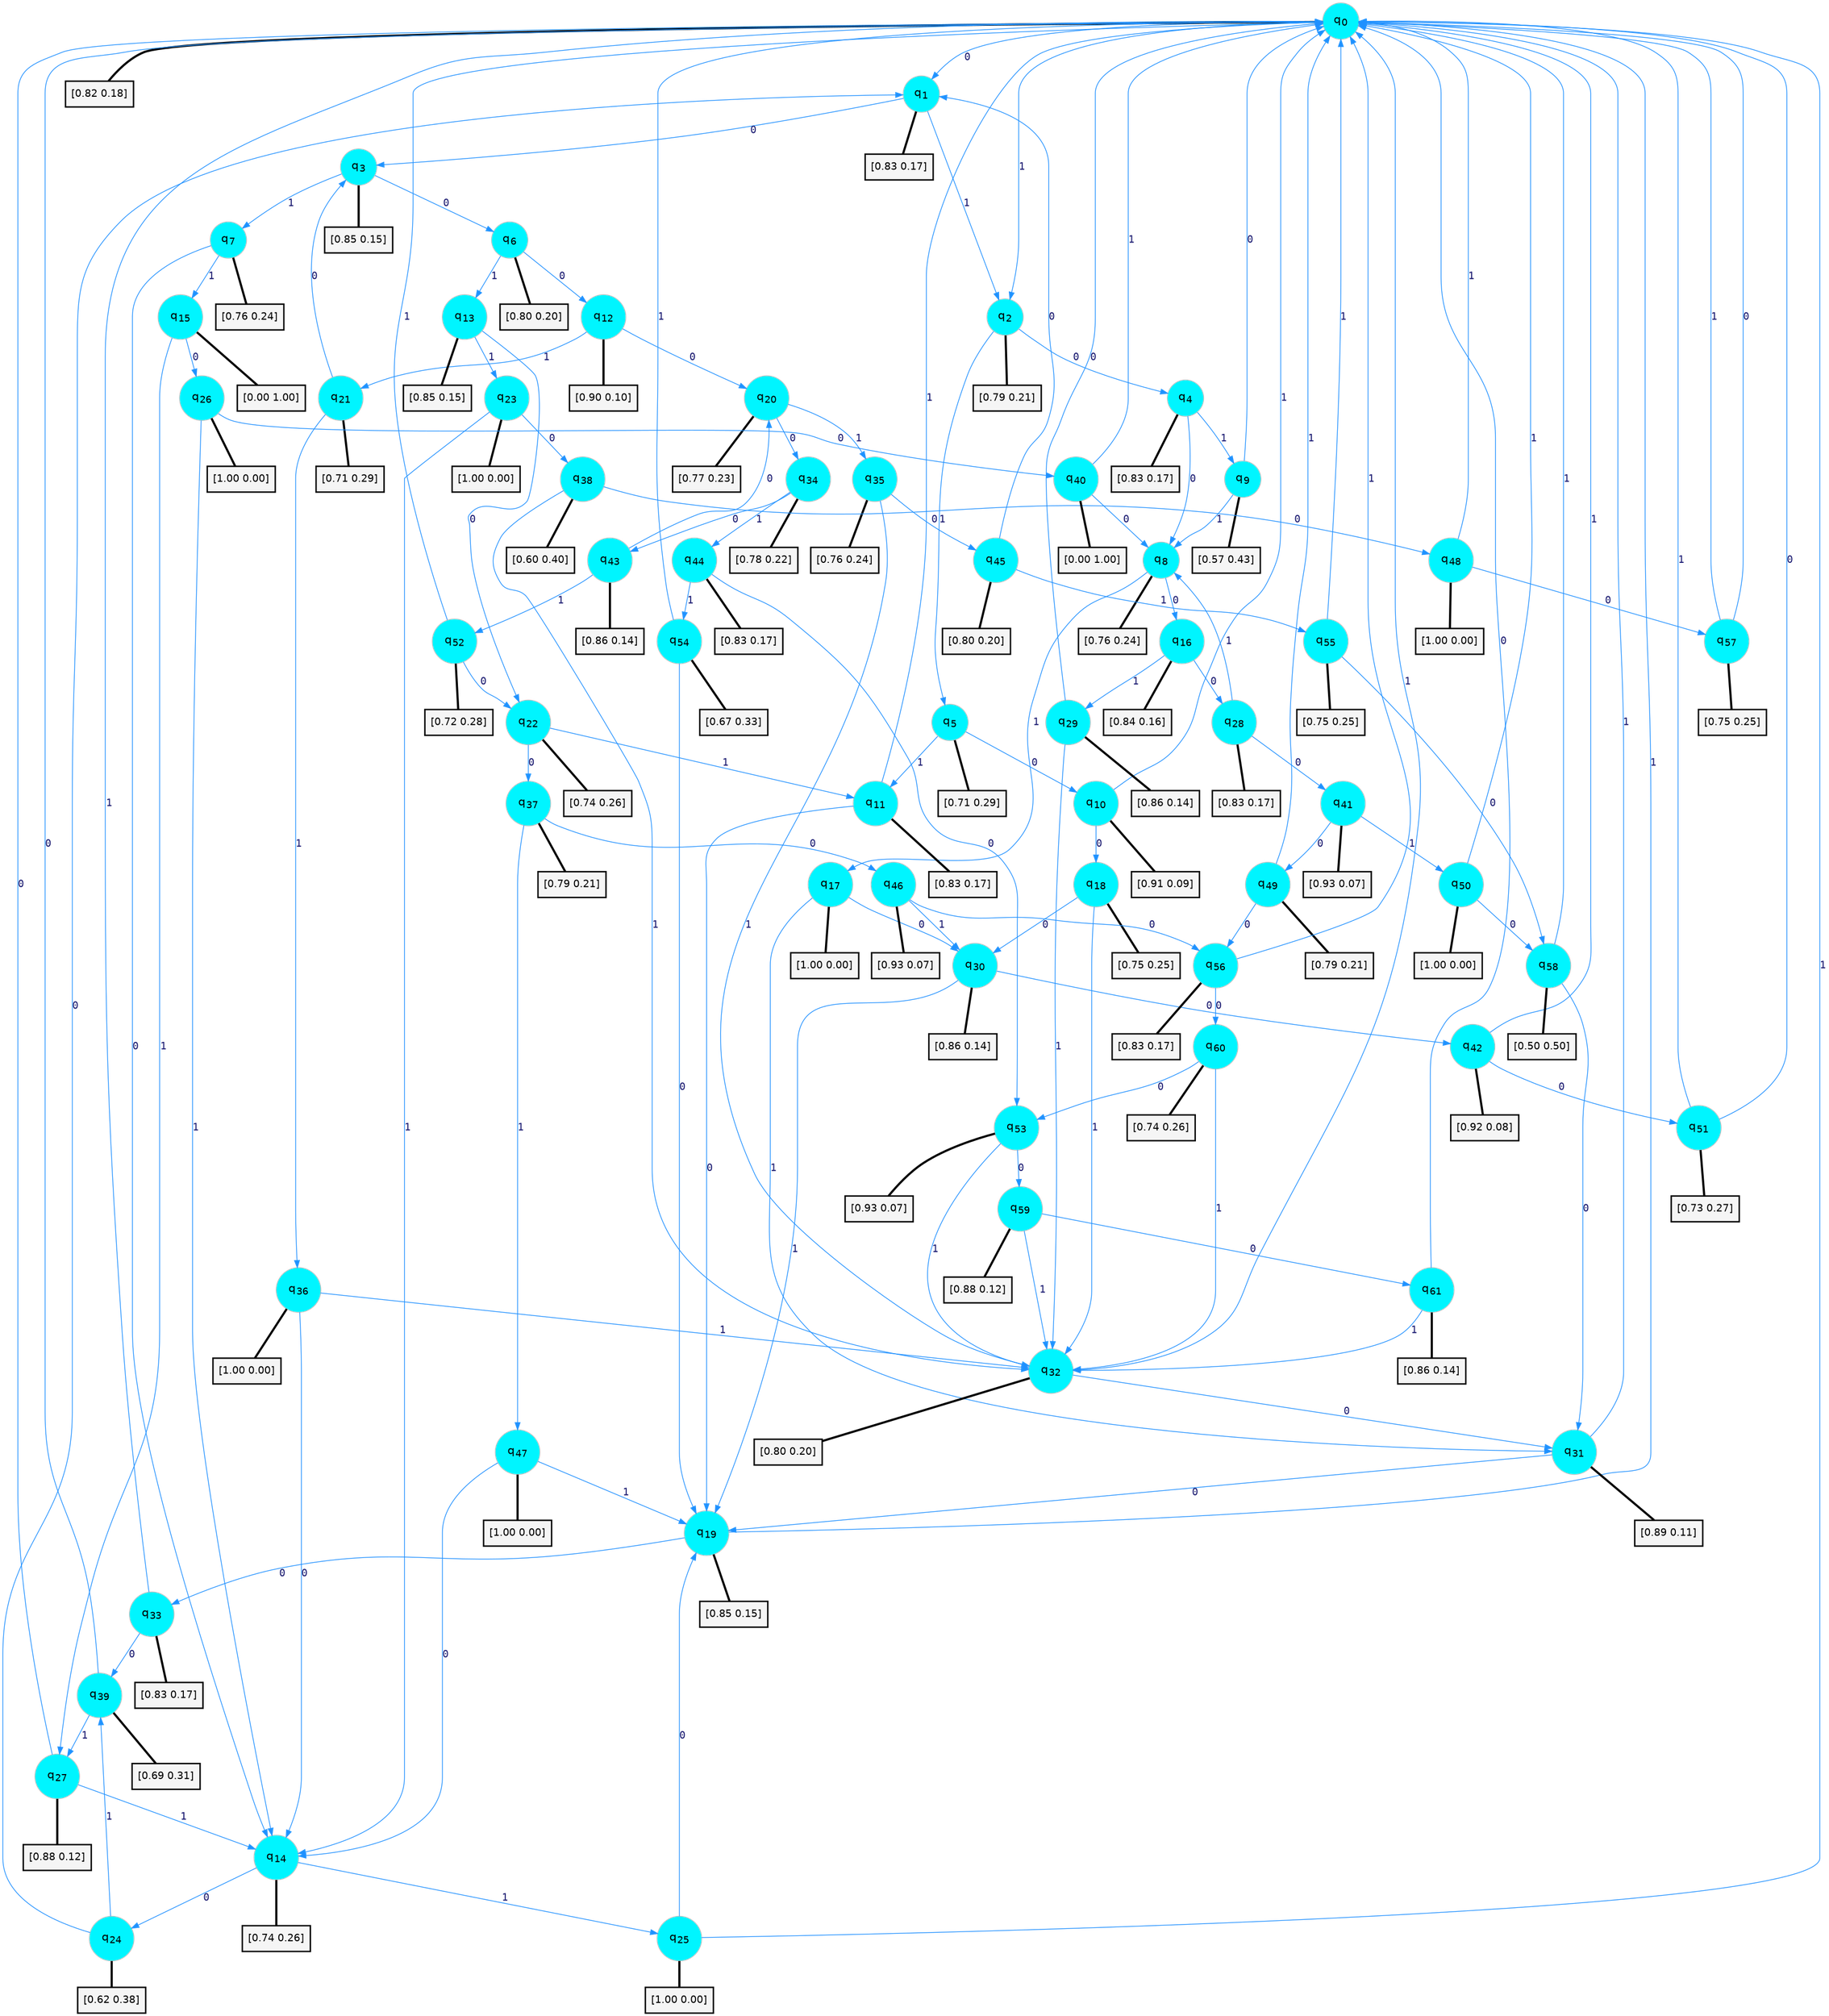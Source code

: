 digraph G {
graph [
bgcolor=transparent, dpi=300, rankdir=TD, size="40,25"];
node [
color=gray, fillcolor=turquoise1, fontcolor=black, fontname=Helvetica, fontsize=16, fontweight=bold, shape=circle, style=filled];
edge [
arrowsize=1, color=dodgerblue1, fontcolor=midnightblue, fontname=courier, fontweight=bold, penwidth=1, style=solid, weight=20];
0[label=<q<SUB>0</SUB>>];
1[label=<q<SUB>1</SUB>>];
2[label=<q<SUB>2</SUB>>];
3[label=<q<SUB>3</SUB>>];
4[label=<q<SUB>4</SUB>>];
5[label=<q<SUB>5</SUB>>];
6[label=<q<SUB>6</SUB>>];
7[label=<q<SUB>7</SUB>>];
8[label=<q<SUB>8</SUB>>];
9[label=<q<SUB>9</SUB>>];
10[label=<q<SUB>10</SUB>>];
11[label=<q<SUB>11</SUB>>];
12[label=<q<SUB>12</SUB>>];
13[label=<q<SUB>13</SUB>>];
14[label=<q<SUB>14</SUB>>];
15[label=<q<SUB>15</SUB>>];
16[label=<q<SUB>16</SUB>>];
17[label=<q<SUB>17</SUB>>];
18[label=<q<SUB>18</SUB>>];
19[label=<q<SUB>19</SUB>>];
20[label=<q<SUB>20</SUB>>];
21[label=<q<SUB>21</SUB>>];
22[label=<q<SUB>22</SUB>>];
23[label=<q<SUB>23</SUB>>];
24[label=<q<SUB>24</SUB>>];
25[label=<q<SUB>25</SUB>>];
26[label=<q<SUB>26</SUB>>];
27[label=<q<SUB>27</SUB>>];
28[label=<q<SUB>28</SUB>>];
29[label=<q<SUB>29</SUB>>];
30[label=<q<SUB>30</SUB>>];
31[label=<q<SUB>31</SUB>>];
32[label=<q<SUB>32</SUB>>];
33[label=<q<SUB>33</SUB>>];
34[label=<q<SUB>34</SUB>>];
35[label=<q<SUB>35</SUB>>];
36[label=<q<SUB>36</SUB>>];
37[label=<q<SUB>37</SUB>>];
38[label=<q<SUB>38</SUB>>];
39[label=<q<SUB>39</SUB>>];
40[label=<q<SUB>40</SUB>>];
41[label=<q<SUB>41</SUB>>];
42[label=<q<SUB>42</SUB>>];
43[label=<q<SUB>43</SUB>>];
44[label=<q<SUB>44</SUB>>];
45[label=<q<SUB>45</SUB>>];
46[label=<q<SUB>46</SUB>>];
47[label=<q<SUB>47</SUB>>];
48[label=<q<SUB>48</SUB>>];
49[label=<q<SUB>49</SUB>>];
50[label=<q<SUB>50</SUB>>];
51[label=<q<SUB>51</SUB>>];
52[label=<q<SUB>52</SUB>>];
53[label=<q<SUB>53</SUB>>];
54[label=<q<SUB>54</SUB>>];
55[label=<q<SUB>55</SUB>>];
56[label=<q<SUB>56</SUB>>];
57[label=<q<SUB>57</SUB>>];
58[label=<q<SUB>58</SUB>>];
59[label=<q<SUB>59</SUB>>];
60[label=<q<SUB>60</SUB>>];
61[label=<q<SUB>61</SUB>>];
62[label="[0.82 0.18]", shape=box,fontcolor=black, fontname=Helvetica, fontsize=14, penwidth=2, fillcolor=whitesmoke,color=black];
63[label="[0.83 0.17]", shape=box,fontcolor=black, fontname=Helvetica, fontsize=14, penwidth=2, fillcolor=whitesmoke,color=black];
64[label="[0.79 0.21]", shape=box,fontcolor=black, fontname=Helvetica, fontsize=14, penwidth=2, fillcolor=whitesmoke,color=black];
65[label="[0.85 0.15]", shape=box,fontcolor=black, fontname=Helvetica, fontsize=14, penwidth=2, fillcolor=whitesmoke,color=black];
66[label="[0.83 0.17]", shape=box,fontcolor=black, fontname=Helvetica, fontsize=14, penwidth=2, fillcolor=whitesmoke,color=black];
67[label="[0.71 0.29]", shape=box,fontcolor=black, fontname=Helvetica, fontsize=14, penwidth=2, fillcolor=whitesmoke,color=black];
68[label="[0.80 0.20]", shape=box,fontcolor=black, fontname=Helvetica, fontsize=14, penwidth=2, fillcolor=whitesmoke,color=black];
69[label="[0.76 0.24]", shape=box,fontcolor=black, fontname=Helvetica, fontsize=14, penwidth=2, fillcolor=whitesmoke,color=black];
70[label="[0.76 0.24]", shape=box,fontcolor=black, fontname=Helvetica, fontsize=14, penwidth=2, fillcolor=whitesmoke,color=black];
71[label="[0.57 0.43]", shape=box,fontcolor=black, fontname=Helvetica, fontsize=14, penwidth=2, fillcolor=whitesmoke,color=black];
72[label="[0.91 0.09]", shape=box,fontcolor=black, fontname=Helvetica, fontsize=14, penwidth=2, fillcolor=whitesmoke,color=black];
73[label="[0.83 0.17]", shape=box,fontcolor=black, fontname=Helvetica, fontsize=14, penwidth=2, fillcolor=whitesmoke,color=black];
74[label="[0.90 0.10]", shape=box,fontcolor=black, fontname=Helvetica, fontsize=14, penwidth=2, fillcolor=whitesmoke,color=black];
75[label="[0.85 0.15]", shape=box,fontcolor=black, fontname=Helvetica, fontsize=14, penwidth=2, fillcolor=whitesmoke,color=black];
76[label="[0.74 0.26]", shape=box,fontcolor=black, fontname=Helvetica, fontsize=14, penwidth=2, fillcolor=whitesmoke,color=black];
77[label="[0.00 1.00]", shape=box,fontcolor=black, fontname=Helvetica, fontsize=14, penwidth=2, fillcolor=whitesmoke,color=black];
78[label="[0.84 0.16]", shape=box,fontcolor=black, fontname=Helvetica, fontsize=14, penwidth=2, fillcolor=whitesmoke,color=black];
79[label="[1.00 0.00]", shape=box,fontcolor=black, fontname=Helvetica, fontsize=14, penwidth=2, fillcolor=whitesmoke,color=black];
80[label="[0.75 0.25]", shape=box,fontcolor=black, fontname=Helvetica, fontsize=14, penwidth=2, fillcolor=whitesmoke,color=black];
81[label="[0.85 0.15]", shape=box,fontcolor=black, fontname=Helvetica, fontsize=14, penwidth=2, fillcolor=whitesmoke,color=black];
82[label="[0.77 0.23]", shape=box,fontcolor=black, fontname=Helvetica, fontsize=14, penwidth=2, fillcolor=whitesmoke,color=black];
83[label="[0.71 0.29]", shape=box,fontcolor=black, fontname=Helvetica, fontsize=14, penwidth=2, fillcolor=whitesmoke,color=black];
84[label="[0.74 0.26]", shape=box,fontcolor=black, fontname=Helvetica, fontsize=14, penwidth=2, fillcolor=whitesmoke,color=black];
85[label="[1.00 0.00]", shape=box,fontcolor=black, fontname=Helvetica, fontsize=14, penwidth=2, fillcolor=whitesmoke,color=black];
86[label="[0.62 0.38]", shape=box,fontcolor=black, fontname=Helvetica, fontsize=14, penwidth=2, fillcolor=whitesmoke,color=black];
87[label="[1.00 0.00]", shape=box,fontcolor=black, fontname=Helvetica, fontsize=14, penwidth=2, fillcolor=whitesmoke,color=black];
88[label="[1.00 0.00]", shape=box,fontcolor=black, fontname=Helvetica, fontsize=14, penwidth=2, fillcolor=whitesmoke,color=black];
89[label="[0.88 0.12]", shape=box,fontcolor=black, fontname=Helvetica, fontsize=14, penwidth=2, fillcolor=whitesmoke,color=black];
90[label="[0.83 0.17]", shape=box,fontcolor=black, fontname=Helvetica, fontsize=14, penwidth=2, fillcolor=whitesmoke,color=black];
91[label="[0.86 0.14]", shape=box,fontcolor=black, fontname=Helvetica, fontsize=14, penwidth=2, fillcolor=whitesmoke,color=black];
92[label="[0.86 0.14]", shape=box,fontcolor=black, fontname=Helvetica, fontsize=14, penwidth=2, fillcolor=whitesmoke,color=black];
93[label="[0.89 0.11]", shape=box,fontcolor=black, fontname=Helvetica, fontsize=14, penwidth=2, fillcolor=whitesmoke,color=black];
94[label="[0.80 0.20]", shape=box,fontcolor=black, fontname=Helvetica, fontsize=14, penwidth=2, fillcolor=whitesmoke,color=black];
95[label="[0.83 0.17]", shape=box,fontcolor=black, fontname=Helvetica, fontsize=14, penwidth=2, fillcolor=whitesmoke,color=black];
96[label="[0.78 0.22]", shape=box,fontcolor=black, fontname=Helvetica, fontsize=14, penwidth=2, fillcolor=whitesmoke,color=black];
97[label="[0.76 0.24]", shape=box,fontcolor=black, fontname=Helvetica, fontsize=14, penwidth=2, fillcolor=whitesmoke,color=black];
98[label="[1.00 0.00]", shape=box,fontcolor=black, fontname=Helvetica, fontsize=14, penwidth=2, fillcolor=whitesmoke,color=black];
99[label="[0.79 0.21]", shape=box,fontcolor=black, fontname=Helvetica, fontsize=14, penwidth=2, fillcolor=whitesmoke,color=black];
100[label="[0.60 0.40]", shape=box,fontcolor=black, fontname=Helvetica, fontsize=14, penwidth=2, fillcolor=whitesmoke,color=black];
101[label="[0.69 0.31]", shape=box,fontcolor=black, fontname=Helvetica, fontsize=14, penwidth=2, fillcolor=whitesmoke,color=black];
102[label="[0.00 1.00]", shape=box,fontcolor=black, fontname=Helvetica, fontsize=14, penwidth=2, fillcolor=whitesmoke,color=black];
103[label="[0.93 0.07]", shape=box,fontcolor=black, fontname=Helvetica, fontsize=14, penwidth=2, fillcolor=whitesmoke,color=black];
104[label="[0.92 0.08]", shape=box,fontcolor=black, fontname=Helvetica, fontsize=14, penwidth=2, fillcolor=whitesmoke,color=black];
105[label="[0.86 0.14]", shape=box,fontcolor=black, fontname=Helvetica, fontsize=14, penwidth=2, fillcolor=whitesmoke,color=black];
106[label="[0.83 0.17]", shape=box,fontcolor=black, fontname=Helvetica, fontsize=14, penwidth=2, fillcolor=whitesmoke,color=black];
107[label="[0.80 0.20]", shape=box,fontcolor=black, fontname=Helvetica, fontsize=14, penwidth=2, fillcolor=whitesmoke,color=black];
108[label="[0.93 0.07]", shape=box,fontcolor=black, fontname=Helvetica, fontsize=14, penwidth=2, fillcolor=whitesmoke,color=black];
109[label="[1.00 0.00]", shape=box,fontcolor=black, fontname=Helvetica, fontsize=14, penwidth=2, fillcolor=whitesmoke,color=black];
110[label="[1.00 0.00]", shape=box,fontcolor=black, fontname=Helvetica, fontsize=14, penwidth=2, fillcolor=whitesmoke,color=black];
111[label="[0.79 0.21]", shape=box,fontcolor=black, fontname=Helvetica, fontsize=14, penwidth=2, fillcolor=whitesmoke,color=black];
112[label="[1.00 0.00]", shape=box,fontcolor=black, fontname=Helvetica, fontsize=14, penwidth=2, fillcolor=whitesmoke,color=black];
113[label="[0.73 0.27]", shape=box,fontcolor=black, fontname=Helvetica, fontsize=14, penwidth=2, fillcolor=whitesmoke,color=black];
114[label="[0.72 0.28]", shape=box,fontcolor=black, fontname=Helvetica, fontsize=14, penwidth=2, fillcolor=whitesmoke,color=black];
115[label="[0.93 0.07]", shape=box,fontcolor=black, fontname=Helvetica, fontsize=14, penwidth=2, fillcolor=whitesmoke,color=black];
116[label="[0.67 0.33]", shape=box,fontcolor=black, fontname=Helvetica, fontsize=14, penwidth=2, fillcolor=whitesmoke,color=black];
117[label="[0.75 0.25]", shape=box,fontcolor=black, fontname=Helvetica, fontsize=14, penwidth=2, fillcolor=whitesmoke,color=black];
118[label="[0.83 0.17]", shape=box,fontcolor=black, fontname=Helvetica, fontsize=14, penwidth=2, fillcolor=whitesmoke,color=black];
119[label="[0.75 0.25]", shape=box,fontcolor=black, fontname=Helvetica, fontsize=14, penwidth=2, fillcolor=whitesmoke,color=black];
120[label="[0.50 0.50]", shape=box,fontcolor=black, fontname=Helvetica, fontsize=14, penwidth=2, fillcolor=whitesmoke,color=black];
121[label="[0.88 0.12]", shape=box,fontcolor=black, fontname=Helvetica, fontsize=14, penwidth=2, fillcolor=whitesmoke,color=black];
122[label="[0.74 0.26]", shape=box,fontcolor=black, fontname=Helvetica, fontsize=14, penwidth=2, fillcolor=whitesmoke,color=black];
123[label="[0.86 0.14]", shape=box,fontcolor=black, fontname=Helvetica, fontsize=14, penwidth=2, fillcolor=whitesmoke,color=black];
0->1 [label=0];
0->2 [label=1];
0->62 [arrowhead=none, penwidth=3,color=black];
1->3 [label=0];
1->2 [label=1];
1->63 [arrowhead=none, penwidth=3,color=black];
2->4 [label=0];
2->5 [label=1];
2->64 [arrowhead=none, penwidth=3,color=black];
3->6 [label=0];
3->7 [label=1];
3->65 [arrowhead=none, penwidth=3,color=black];
4->8 [label=0];
4->9 [label=1];
4->66 [arrowhead=none, penwidth=3,color=black];
5->10 [label=0];
5->11 [label=1];
5->67 [arrowhead=none, penwidth=3,color=black];
6->12 [label=0];
6->13 [label=1];
6->68 [arrowhead=none, penwidth=3,color=black];
7->14 [label=0];
7->15 [label=1];
7->69 [arrowhead=none, penwidth=3,color=black];
8->16 [label=0];
8->17 [label=1];
8->70 [arrowhead=none, penwidth=3,color=black];
9->0 [label=0];
9->8 [label=1];
9->71 [arrowhead=none, penwidth=3,color=black];
10->18 [label=0];
10->0 [label=1];
10->72 [arrowhead=none, penwidth=3,color=black];
11->19 [label=0];
11->0 [label=1];
11->73 [arrowhead=none, penwidth=3,color=black];
12->20 [label=0];
12->21 [label=1];
12->74 [arrowhead=none, penwidth=3,color=black];
13->22 [label=0];
13->23 [label=1];
13->75 [arrowhead=none, penwidth=3,color=black];
14->24 [label=0];
14->25 [label=1];
14->76 [arrowhead=none, penwidth=3,color=black];
15->26 [label=0];
15->27 [label=1];
15->77 [arrowhead=none, penwidth=3,color=black];
16->28 [label=0];
16->29 [label=1];
16->78 [arrowhead=none, penwidth=3,color=black];
17->30 [label=0];
17->31 [label=1];
17->79 [arrowhead=none, penwidth=3,color=black];
18->30 [label=0];
18->32 [label=1];
18->80 [arrowhead=none, penwidth=3,color=black];
19->33 [label=0];
19->0 [label=1];
19->81 [arrowhead=none, penwidth=3,color=black];
20->34 [label=0];
20->35 [label=1];
20->82 [arrowhead=none, penwidth=3,color=black];
21->3 [label=0];
21->36 [label=1];
21->83 [arrowhead=none, penwidth=3,color=black];
22->37 [label=0];
22->11 [label=1];
22->84 [arrowhead=none, penwidth=3,color=black];
23->38 [label=0];
23->14 [label=1];
23->85 [arrowhead=none, penwidth=3,color=black];
24->1 [label=0];
24->39 [label=1];
24->86 [arrowhead=none, penwidth=3,color=black];
25->19 [label=0];
25->0 [label=1];
25->87 [arrowhead=none, penwidth=3,color=black];
26->40 [label=0];
26->14 [label=1];
26->88 [arrowhead=none, penwidth=3,color=black];
27->0 [label=0];
27->14 [label=1];
27->89 [arrowhead=none, penwidth=3,color=black];
28->41 [label=0];
28->8 [label=1];
28->90 [arrowhead=none, penwidth=3,color=black];
29->0 [label=0];
29->32 [label=1];
29->91 [arrowhead=none, penwidth=3,color=black];
30->42 [label=0];
30->19 [label=1];
30->92 [arrowhead=none, penwidth=3,color=black];
31->19 [label=0];
31->0 [label=1];
31->93 [arrowhead=none, penwidth=3,color=black];
32->31 [label=0];
32->0 [label=1];
32->94 [arrowhead=none, penwidth=3,color=black];
33->39 [label=0];
33->0 [label=1];
33->95 [arrowhead=none, penwidth=3,color=black];
34->43 [label=0];
34->44 [label=1];
34->96 [arrowhead=none, penwidth=3,color=black];
35->45 [label=0];
35->32 [label=1];
35->97 [arrowhead=none, penwidth=3,color=black];
36->14 [label=0];
36->32 [label=1];
36->98 [arrowhead=none, penwidth=3,color=black];
37->46 [label=0];
37->47 [label=1];
37->99 [arrowhead=none, penwidth=3,color=black];
38->48 [label=0];
38->32 [label=1];
38->100 [arrowhead=none, penwidth=3,color=black];
39->0 [label=0];
39->27 [label=1];
39->101 [arrowhead=none, penwidth=3,color=black];
40->8 [label=0];
40->0 [label=1];
40->102 [arrowhead=none, penwidth=3,color=black];
41->49 [label=0];
41->50 [label=1];
41->103 [arrowhead=none, penwidth=3,color=black];
42->51 [label=0];
42->0 [label=1];
42->104 [arrowhead=none, penwidth=3,color=black];
43->20 [label=0];
43->52 [label=1];
43->105 [arrowhead=none, penwidth=3,color=black];
44->53 [label=0];
44->54 [label=1];
44->106 [arrowhead=none, penwidth=3,color=black];
45->1 [label=0];
45->55 [label=1];
45->107 [arrowhead=none, penwidth=3,color=black];
46->56 [label=0];
46->30 [label=1];
46->108 [arrowhead=none, penwidth=3,color=black];
47->14 [label=0];
47->19 [label=1];
47->109 [arrowhead=none, penwidth=3,color=black];
48->57 [label=0];
48->0 [label=1];
48->110 [arrowhead=none, penwidth=3,color=black];
49->56 [label=0];
49->0 [label=1];
49->111 [arrowhead=none, penwidth=3,color=black];
50->58 [label=0];
50->0 [label=1];
50->112 [arrowhead=none, penwidth=3,color=black];
51->0 [label=0];
51->0 [label=1];
51->113 [arrowhead=none, penwidth=3,color=black];
52->22 [label=0];
52->0 [label=1];
52->114 [arrowhead=none, penwidth=3,color=black];
53->59 [label=0];
53->32 [label=1];
53->115 [arrowhead=none, penwidth=3,color=black];
54->19 [label=0];
54->0 [label=1];
54->116 [arrowhead=none, penwidth=3,color=black];
55->58 [label=0];
55->0 [label=1];
55->117 [arrowhead=none, penwidth=3,color=black];
56->60 [label=0];
56->0 [label=1];
56->118 [arrowhead=none, penwidth=3,color=black];
57->0 [label=0];
57->0 [label=1];
57->119 [arrowhead=none, penwidth=3,color=black];
58->31 [label=0];
58->0 [label=1];
58->120 [arrowhead=none, penwidth=3,color=black];
59->61 [label=0];
59->32 [label=1];
59->121 [arrowhead=none, penwidth=3,color=black];
60->53 [label=0];
60->32 [label=1];
60->122 [arrowhead=none, penwidth=3,color=black];
61->0 [label=0];
61->32 [label=1];
61->123 [arrowhead=none, penwidth=3,color=black];
}
